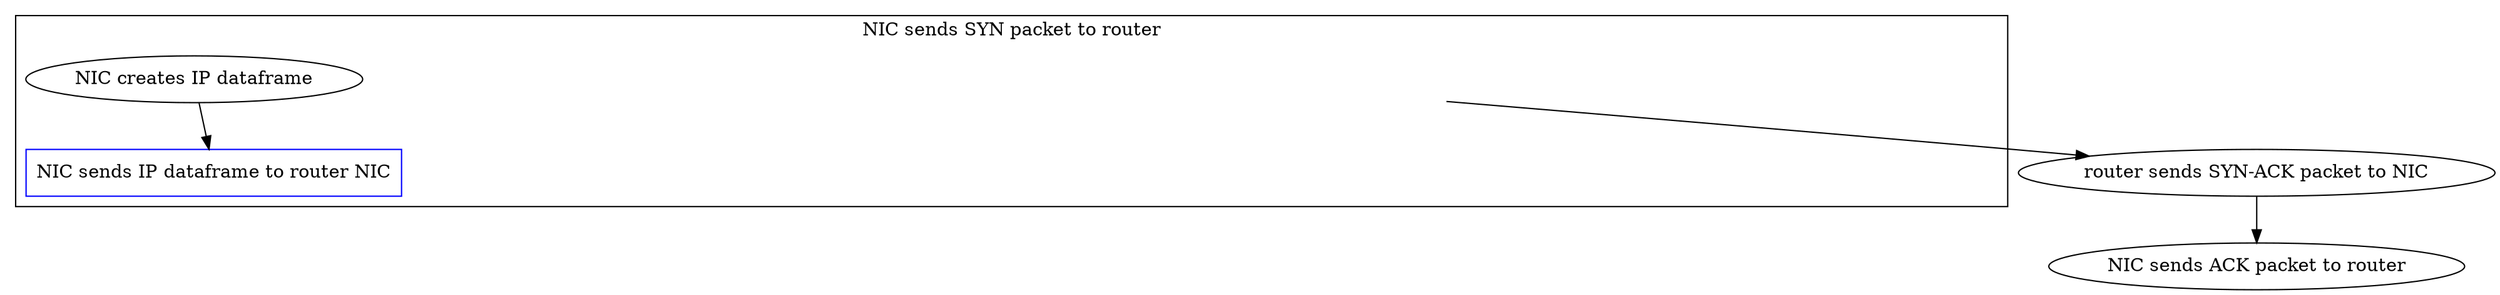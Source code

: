strict digraph {
	graph [compound=true];
	node [label="\N"];
	subgraph cluster_user_story_user_brows_web_browse_web_browse_web_browse_operating__operating__operating_NIC_sends_SYN_packet_to_router {
		graph [label="NIC sends SYN packet to router"];
		user_story_user_brows_web_browse_web_browse_web_browse_operating__operating__operating_NIC_sends_SYN_packet_to_router	[style=invis];
		"user_story_user_brows_web_browse_web_browse_web_browse_operating__operating__operating_NIC_sends_SYN_packet_to_routerNIC_creates_\
IP_dataframe"	[label="NIC creates IP dataframe"];
		"user_story_user_brows_web_browse_web_browse_web_browse_operating__operating__operating_NIC_sends_SYN_packet_to_routerNIC_sends_IP_\
dataframe_to_router_NIC"	[color=blue,
			href="user_story_user_brows_web_browse_web_browse_web_browse_operating__operating__operating__NIC_sends_.svg",
			label="NIC sends IP dataframe to router NIC",
			shape=rectangle];
		"user_story_user_brows_web_browse_web_browse_web_browse_operating__operating__operating_NIC_sends_SYN_packet_to_routerNIC_creates_\
IP_dataframe" -> "user_story_user_brows_web_browse_web_browse_web_browse_operating__operating__operating_NIC_sends_SYN_packet_to_routerNIC_sends_IP_\
dataframe_to_router_NIC";
	}
	user_story_user_brows_web_browse_web_browse_web_browse_operating__operating__operating_router_sends_SYNACK_packet_to_NIC	[label="router sends SYN-ACK packet to NIC"];
	user_story_user_brows_web_browse_web_browse_web_browse_operating__operating__operating_NIC_sends_SYN_packet_to_router -> user_story_user_brows_web_browse_web_browse_web_browse_operating__operating__operating_router_sends_SYNACK_packet_to_NIC;
	user_story_user_brows_web_browse_web_browse_web_browse_operating__operating__operating_NIC_sends_ACK_packet_to_router	[label="NIC sends ACK packet to router"];
	user_story_user_brows_web_browse_web_browse_web_browse_operating__operating__operating_router_sends_SYNACK_packet_to_NIC -> user_story_user_brows_web_browse_web_browse_web_browse_operating__operating__operating_NIC_sends_ACK_packet_to_router;
}
